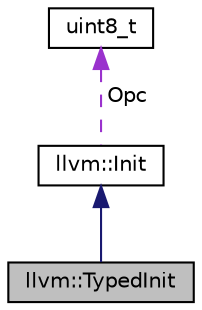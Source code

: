 digraph "llvm::TypedInit"
{
 // LATEX_PDF_SIZE
  bgcolor="transparent";
  edge [fontname="Helvetica",fontsize="10",labelfontname="Helvetica",labelfontsize="10"];
  node [fontname="Helvetica",fontsize="10",shape="box"];
  Node1 [label="llvm::TypedInit",height=0.2,width=0.4,color="black", fillcolor="grey75", style="filled", fontcolor="black",tooltip="This is the common super-class of types that have a specific, explicit, type."];
  Node2 -> Node1 [dir="back",color="midnightblue",fontsize="10",style="solid",fontname="Helvetica"];
  Node2 [label="llvm::Init",height=0.2,width=0.4,color="black",URL="$classllvm_1_1Init.html",tooltip=" "];
  Node3 -> Node2 [dir="back",color="darkorchid3",fontsize="10",style="dashed",label=" Opc" ,fontname="Helvetica"];
  Node3 [label="uint8_t",height=0.2,width=0.4,color="black",tooltip=" "];
}
